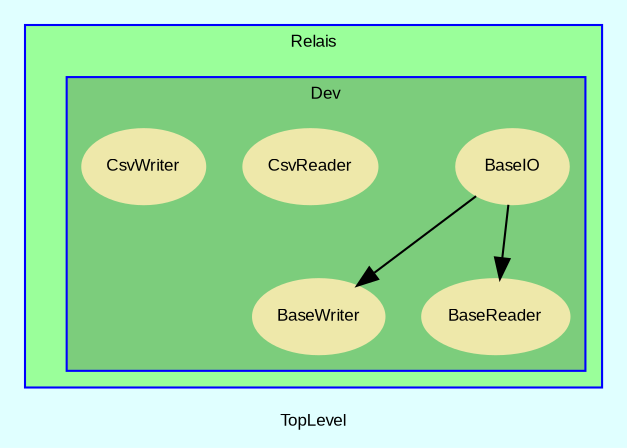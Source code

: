 digraph TopLevel {
    compound = true
    bgcolor = lightcyan1
    fontname = Arial
    fontsize = 8
    label = "TopLevel"
    node [
        fontname = Arial,
        fontsize = 8,
        color = black
    ]

    Relais__Dev__BaseIO -> Relais__Dev__BaseWriter [

    ]

    Relais__Dev__BaseIO -> Relais__Dev__BaseReader [

    ]

    subgraph cluster_Relais {
        fillcolor = palegreen1
        URL = "classes/Relais.html"
        fontname = Arial
        color = blue
        label = "Relais"
        style = filled
        Relais [
            shape = plaintext,
            height = 0.01,
            width = 0.01,
            label = ""
        ]

        subgraph cluster_Relais__Dev {
            fillcolor = palegreen3
            URL = "classes/Relais/Dev.html"
            fontname = Arial
            color = blue
            label = "Dev"
            style = filled
            Relais__Dev [
                shape = plaintext,
                height = 0.01,
                width = 0.01,
                label = ""
            ]

            Relais__Dev__CsvReader [
                fontcolor = black,
                URL = "classes/Relais/Dev/CsvReader.html",
                shape = ellipse,
                color = palegoldenrod,
                style = filled,
                label = "CsvReader"
            ]

            Relais__Dev__CsvWriter [
                fontcolor = black,
                URL = "classes/Relais/Dev/CsvWriter.html",
                shape = ellipse,
                color = palegoldenrod,
                style = filled,
                label = "CsvWriter"
            ]

            Relais__Dev__BaseIO [
                fontcolor = black,
                URL = "classes/Relais/Dev/BaseIO.html",
                shape = ellipse,
                color = palegoldenrod,
                style = filled,
                label = "BaseIO"
            ]

            Relais__Dev__BaseWriter [
                fontcolor = black,
                URL = "classes/Relais/Dev/BaseWriter.html",
                shape = ellipse,
                color = palegoldenrod,
                style = filled,
                label = "BaseWriter"
            ]

            Relais__Dev__BaseReader [
                fontcolor = black,
                URL = "classes/Relais/Dev/BaseReader.html",
                shape = ellipse,
                color = palegoldenrod,
                style = filled,
                label = "BaseReader"
            ]

        }

    }

}

